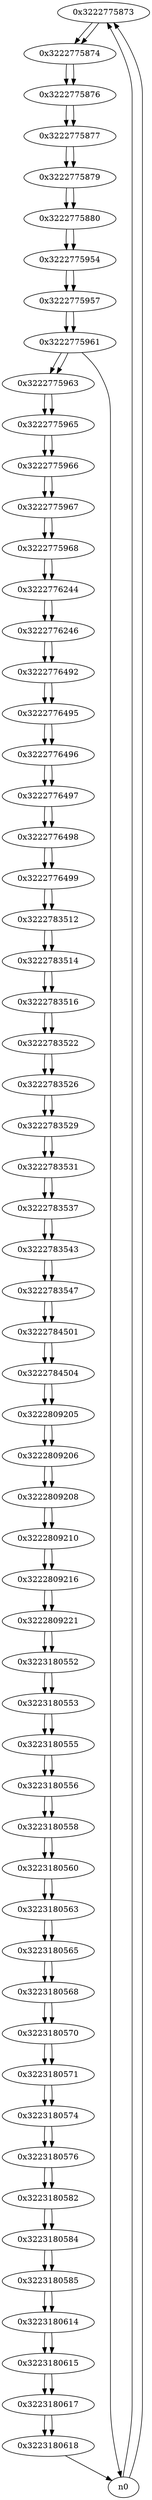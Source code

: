 digraph G{
/* nodes */
  n1 [label="0x3222775873"]
  n2 [label="0x3222775874"]
  n3 [label="0x3222775876"]
  n4 [label="0x3222775877"]
  n5 [label="0x3222775879"]
  n6 [label="0x3222775880"]
  n7 [label="0x3222775954"]
  n8 [label="0x3222775957"]
  n9 [label="0x3222775961"]
  n10 [label="0x3222775963"]
  n11 [label="0x3222775965"]
  n12 [label="0x3222775966"]
  n13 [label="0x3222775967"]
  n14 [label="0x3222775968"]
  n15 [label="0x3222776244"]
  n16 [label="0x3222776246"]
  n17 [label="0x3222776492"]
  n18 [label="0x3222776495"]
  n19 [label="0x3222776496"]
  n20 [label="0x3222776497"]
  n21 [label="0x3222776498"]
  n22 [label="0x3222776499"]
  n23 [label="0x3222783512"]
  n24 [label="0x3222783514"]
  n25 [label="0x3222783516"]
  n26 [label="0x3222783522"]
  n27 [label="0x3222783526"]
  n28 [label="0x3222783529"]
  n29 [label="0x3222783531"]
  n30 [label="0x3222783537"]
  n31 [label="0x3222783543"]
  n32 [label="0x3222783547"]
  n33 [label="0x3222784501"]
  n34 [label="0x3222784504"]
  n35 [label="0x3222809205"]
  n36 [label="0x3222809206"]
  n37 [label="0x3222809208"]
  n38 [label="0x3222809210"]
  n39 [label="0x3222809216"]
  n40 [label="0x3222809221"]
  n41 [label="0x3223180552"]
  n42 [label="0x3223180553"]
  n43 [label="0x3223180555"]
  n44 [label="0x3223180556"]
  n45 [label="0x3223180558"]
  n46 [label="0x3223180560"]
  n47 [label="0x3223180563"]
  n48 [label="0x3223180565"]
  n49 [label="0x3223180568"]
  n50 [label="0x3223180570"]
  n51 [label="0x3223180571"]
  n52 [label="0x3223180574"]
  n53 [label="0x3223180576"]
  n54 [label="0x3223180582"]
  n55 [label="0x3223180584"]
  n56 [label="0x3223180585"]
  n57 [label="0x3223180614"]
  n58 [label="0x3223180615"]
  n59 [label="0x3223180617"]
  n60 [label="0x3223180618"]
/* edges */
n1 -> n2;
n0 -> n1;
n0 -> n1;
n2 -> n3;
n1 -> n2;
n3 -> n4;
n2 -> n3;
n4 -> n5;
n3 -> n4;
n5 -> n6;
n4 -> n5;
n6 -> n7;
n5 -> n6;
n7 -> n8;
n6 -> n7;
n8 -> n9;
n7 -> n8;
n9 -> n10;
n9 -> n0;
n8 -> n9;
n10 -> n11;
n9 -> n10;
n11 -> n12;
n10 -> n11;
n12 -> n13;
n11 -> n12;
n13 -> n14;
n12 -> n13;
n14 -> n15;
n13 -> n14;
n15 -> n16;
n14 -> n15;
n16 -> n17;
n15 -> n16;
n17 -> n18;
n16 -> n17;
n18 -> n19;
n17 -> n18;
n19 -> n20;
n18 -> n19;
n20 -> n21;
n19 -> n20;
n21 -> n22;
n20 -> n21;
n22 -> n23;
n21 -> n22;
n23 -> n24;
n22 -> n23;
n24 -> n25;
n23 -> n24;
n25 -> n26;
n24 -> n25;
n26 -> n27;
n25 -> n26;
n27 -> n28;
n26 -> n27;
n28 -> n29;
n27 -> n28;
n29 -> n30;
n28 -> n29;
n30 -> n31;
n29 -> n30;
n31 -> n32;
n30 -> n31;
n32 -> n33;
n31 -> n32;
n33 -> n34;
n32 -> n33;
n34 -> n35;
n33 -> n34;
n35 -> n36;
n34 -> n35;
n36 -> n37;
n35 -> n36;
n37 -> n38;
n36 -> n37;
n38 -> n39;
n37 -> n38;
n39 -> n40;
n38 -> n39;
n40 -> n41;
n39 -> n40;
n41 -> n42;
n40 -> n41;
n42 -> n43;
n41 -> n42;
n43 -> n44;
n42 -> n43;
n44 -> n45;
n43 -> n44;
n45 -> n46;
n44 -> n45;
n46 -> n47;
n45 -> n46;
n47 -> n48;
n46 -> n47;
n48 -> n49;
n47 -> n48;
n49 -> n50;
n48 -> n49;
n50 -> n51;
n49 -> n50;
n51 -> n52;
n50 -> n51;
n52 -> n53;
n51 -> n52;
n53 -> n54;
n52 -> n53;
n54 -> n55;
n53 -> n54;
n55 -> n56;
n54 -> n55;
n56 -> n57;
n55 -> n56;
n57 -> n58;
n56 -> n57;
n58 -> n59;
n57 -> n58;
n59 -> n60;
n58 -> n59;
n60 -> n0;
n59 -> n60;
}
